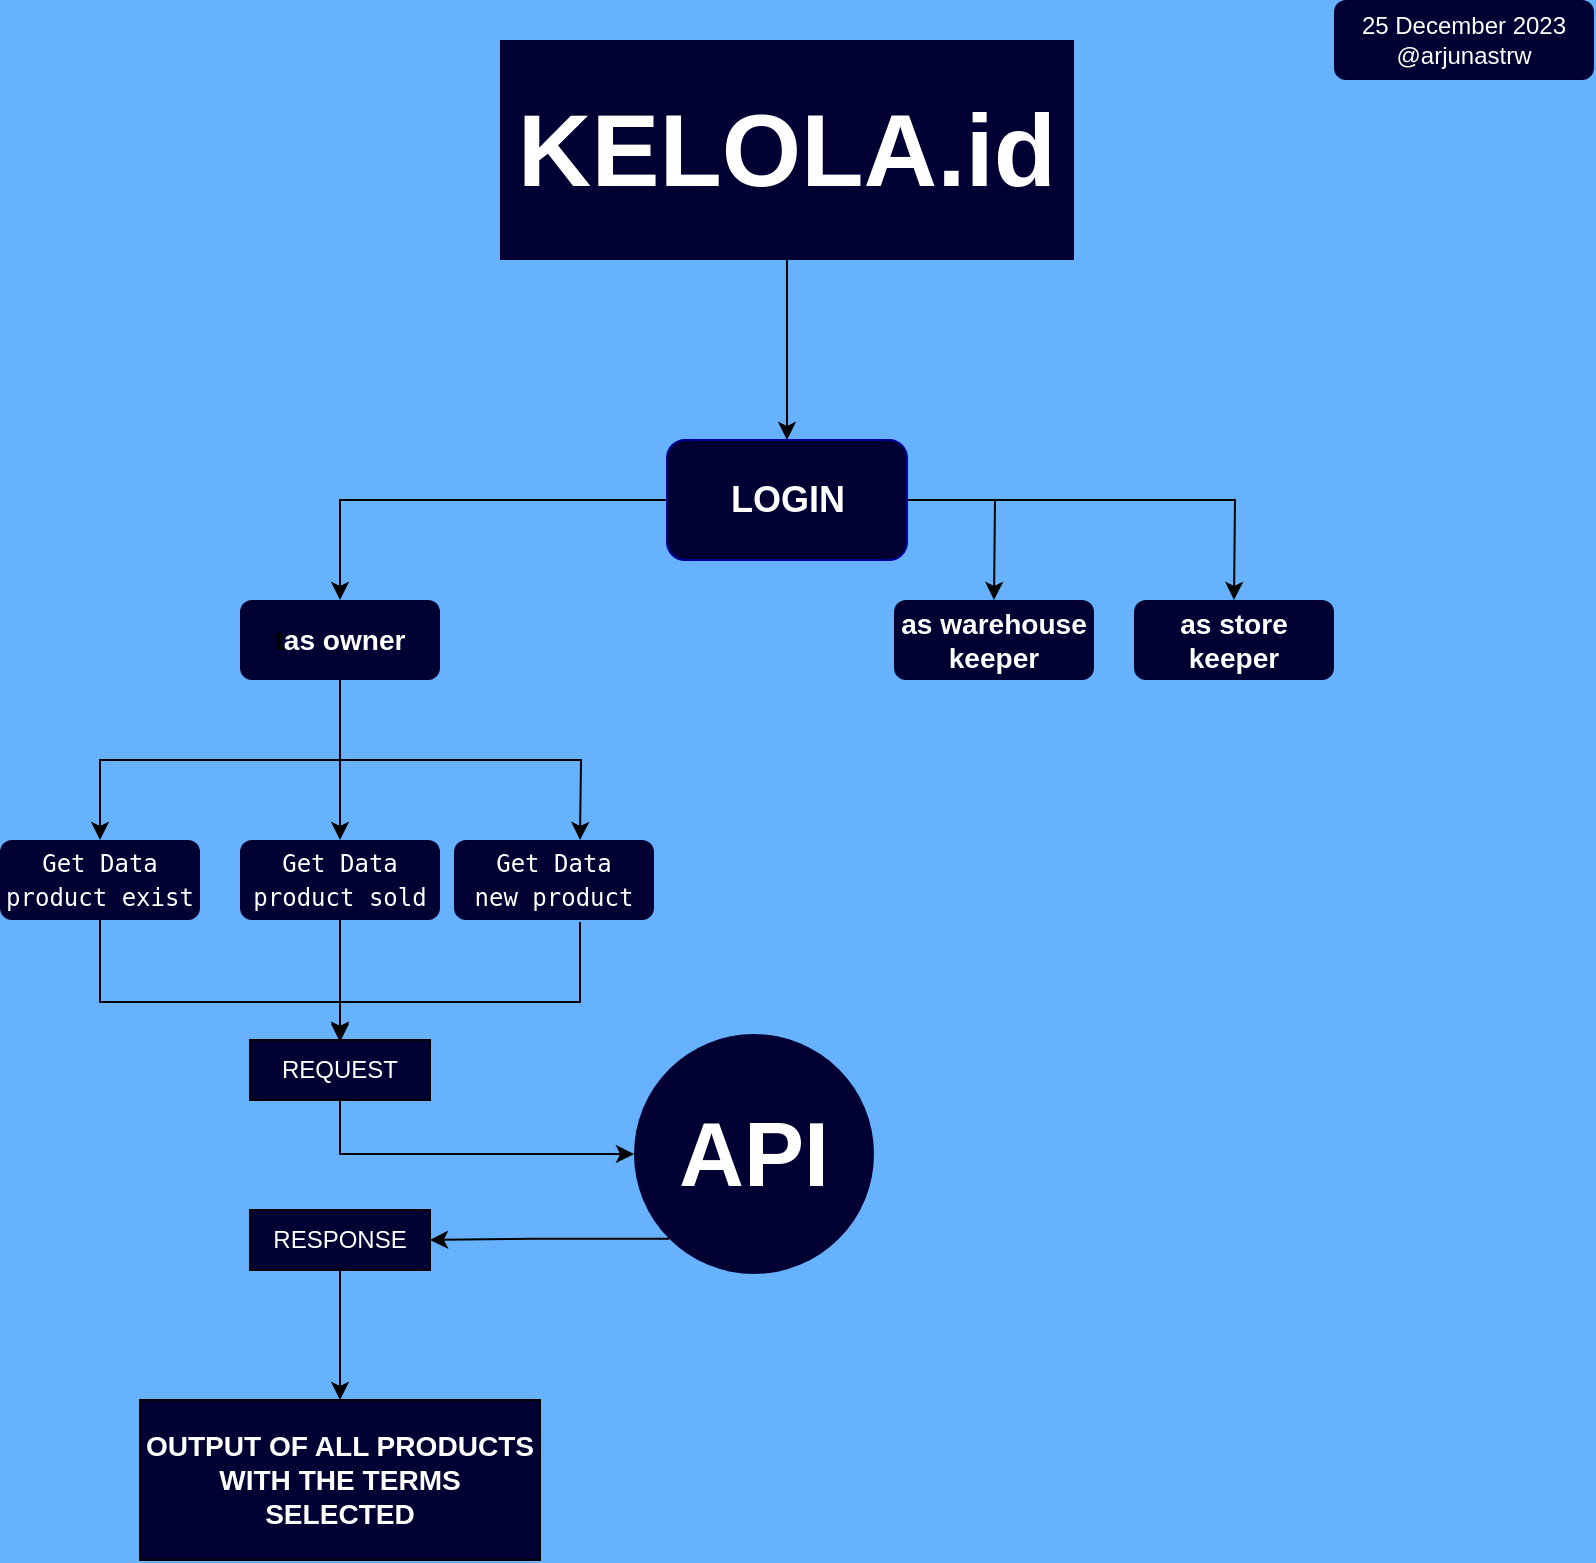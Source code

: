 <mxfile version="22.1.11" type="github">
  <diagram name="Page-1" id="40xObGimD8YpIX6pD9BG">
    <mxGraphModel dx="1588" dy="756" grid="1" gridSize="10" guides="1" tooltips="1" connect="1" arrows="1" fold="1" page="1" pageScale="1" pageWidth="827" pageHeight="1169" background="#66B2FF" math="0" shadow="0">
      <root>
        <mxCell id="0" />
        <mxCell id="1" parent="0" />
        <mxCell id="kmPnVxHn9LJS97Qf2xmE-2" style="edgeStyle=orthogonalEdgeStyle;rounded=0;orthogonalLoop=1;jettySize=auto;html=1;" edge="1" parent="1" source="kmPnVxHn9LJS97Qf2xmE-1">
          <mxGeometry relative="1" as="geometry">
            <mxPoint x="416.5" y="240" as="targetPoint" />
          </mxGeometry>
        </mxCell>
        <mxCell id="kmPnVxHn9LJS97Qf2xmE-1" value="&lt;h1&gt;&lt;b&gt;&lt;font style=&quot;font-size: 51px;&quot;&gt;KELOLA.id&lt;/font&gt;&lt;/b&gt;&lt;/h1&gt;" style="rounded=0;whiteSpace=wrap;html=1;fillColor=#000033;fontColor=#ffffff;strokeColor=none;" vertex="1" parent="1">
          <mxGeometry x="273" y="40" width="287" height="110" as="geometry" />
        </mxCell>
        <mxCell id="kmPnVxHn9LJS97Qf2xmE-4" style="edgeStyle=orthogonalEdgeStyle;rounded=0;orthogonalLoop=1;jettySize=auto;html=1;" edge="1" parent="1" source="kmPnVxHn9LJS97Qf2xmE-3">
          <mxGeometry relative="1" as="geometry">
            <mxPoint x="520" y="320" as="targetPoint" />
          </mxGeometry>
        </mxCell>
        <mxCell id="kmPnVxHn9LJS97Qf2xmE-5" style="edgeStyle=orthogonalEdgeStyle;rounded=0;orthogonalLoop=1;jettySize=auto;html=1;exitX=0;exitY=0.5;exitDx=0;exitDy=0;entryX=0.5;entryY=0;entryDx=0;entryDy=0;" edge="1" parent="1" source="kmPnVxHn9LJS97Qf2xmE-3" target="kmPnVxHn9LJS97Qf2xmE-13">
          <mxGeometry relative="1" as="geometry">
            <mxPoint x="320" y="320" as="targetPoint" />
          </mxGeometry>
        </mxCell>
        <mxCell id="kmPnVxHn9LJS97Qf2xmE-9" style="edgeStyle=orthogonalEdgeStyle;rounded=0;orthogonalLoop=1;jettySize=auto;html=1;" edge="1" parent="1" source="kmPnVxHn9LJS97Qf2xmE-3">
          <mxGeometry relative="1" as="geometry">
            <mxPoint x="640" y="320" as="targetPoint" />
          </mxGeometry>
        </mxCell>
        <mxCell id="kmPnVxHn9LJS97Qf2xmE-3" value="&lt;h2&gt;&lt;font color=&quot;#ffffff&quot;&gt;LOGIN&lt;/font&gt;&lt;/h2&gt;" style="rounded=1;whiteSpace=wrap;html=1;fillColor=#000033;strokeColor=#000099;" vertex="1" parent="1">
          <mxGeometry x="356.5" y="240" width="120" height="60" as="geometry" />
        </mxCell>
        <mxCell id="kmPnVxHn9LJS97Qf2xmE-23" style="edgeStyle=orthogonalEdgeStyle;rounded=0;orthogonalLoop=1;jettySize=auto;html=1;exitX=0.5;exitY=1;exitDx=0;exitDy=0;entryX=0.5;entryY=0;entryDx=0;entryDy=0;" edge="1" parent="1" source="kmPnVxHn9LJS97Qf2xmE-13" target="kmPnVxHn9LJS97Qf2xmE-25">
          <mxGeometry relative="1" as="geometry">
            <mxPoint x="333.276" y="440" as="targetPoint" />
          </mxGeometry>
        </mxCell>
        <mxCell id="kmPnVxHn9LJS97Qf2xmE-30" style="edgeStyle=orthogonalEdgeStyle;rounded=0;orthogonalLoop=1;jettySize=auto;html=1;entryX=0.5;entryY=0;entryDx=0;entryDy=0;" edge="1" parent="1" source="kmPnVxHn9LJS97Qf2xmE-13" target="kmPnVxHn9LJS97Qf2xmE-28">
          <mxGeometry relative="1" as="geometry" />
        </mxCell>
        <mxCell id="kmPnVxHn9LJS97Qf2xmE-33" style="edgeStyle=orthogonalEdgeStyle;rounded=0;orthogonalLoop=1;jettySize=auto;html=1;exitX=0.5;exitY=1;exitDx=0;exitDy=0;entryX=0.5;entryY=0;entryDx=0;entryDy=0;" edge="1" parent="1" source="kmPnVxHn9LJS97Qf2xmE-13">
          <mxGeometry relative="1" as="geometry">
            <mxPoint x="313" y="440" as="targetPoint" />
          </mxGeometry>
        </mxCell>
        <mxCell id="kmPnVxHn9LJS97Qf2xmE-13" value="&lt;h3&gt;t&lt;font color=&quot;#ffffff&quot;&gt;as owner&lt;/font&gt;&lt;/h3&gt;" style="rounded=1;whiteSpace=wrap;html=1;strokeColor=none;fillColor=#000033;" vertex="1" parent="1">
          <mxGeometry x="143" y="320" width="100" height="40" as="geometry" />
        </mxCell>
        <mxCell id="kmPnVxHn9LJS97Qf2xmE-14" value="&lt;h3&gt;as warehouse&lt;br&gt;keeper&lt;/h3&gt;" style="rounded=1;whiteSpace=wrap;html=1;strokeColor=none;fillColor=#000033;fontColor=#ffffff;" vertex="1" parent="1">
          <mxGeometry x="470" y="320" width="100" height="40" as="geometry" />
        </mxCell>
        <mxCell id="kmPnVxHn9LJS97Qf2xmE-15" value="&lt;h3&gt;as store&lt;br&gt;keeper&lt;/h3&gt;" style="rounded=1;whiteSpace=wrap;html=1;strokeColor=none;fillColor=#000033;fontColor=#ffffff;" vertex="1" parent="1">
          <mxGeometry x="590" y="320" width="100" height="40" as="geometry" />
        </mxCell>
        <mxCell id="kmPnVxHn9LJS97Qf2xmE-17" value="25 December 2023&lt;br&gt;@arjunastrw" style="rounded=1;whiteSpace=wrap;html=1;strokeColor=none;fillColor=#000033;fontColor=#ffffff;" vertex="1" parent="1">
          <mxGeometry x="690" y="20" width="130" height="40" as="geometry" />
        </mxCell>
        <mxCell id="kmPnVxHn9LJS97Qf2xmE-57" style="edgeStyle=orthogonalEdgeStyle;rounded=0;orthogonalLoop=1;jettySize=auto;html=1;exitX=0.5;exitY=1;exitDx=0;exitDy=0;" edge="1" parent="1" source="kmPnVxHn9LJS97Qf2xmE-25" target="kmPnVxHn9LJS97Qf2xmE-55">
          <mxGeometry relative="1" as="geometry">
            <Array as="points">
              <mxPoint x="73" y="521" />
              <mxPoint x="193" y="521" />
            </Array>
          </mxGeometry>
        </mxCell>
        <mxCell id="kmPnVxHn9LJS97Qf2xmE-25" value="&lt;pre style=&quot;line-height: 40%;&quot;&gt;&lt;font color=&quot;#ffffff&quot;&gt;Get Data&lt;/font&gt;&lt;/pre&gt;&lt;pre style=&quot;line-height: 40%;&quot;&gt;&lt;font color=&quot;#ffffff&quot;&gt;product exist&lt;/font&gt;&lt;/pre&gt;" style="rounded=1;whiteSpace=wrap;html=1;strokeColor=none;fillColor=#000033;" vertex="1" parent="1">
          <mxGeometry x="23" y="440" width="100" height="40" as="geometry" />
        </mxCell>
        <mxCell id="kmPnVxHn9LJS97Qf2xmE-62" style="edgeStyle=orthogonalEdgeStyle;rounded=0;orthogonalLoop=1;jettySize=auto;html=1;exitX=0.5;exitY=1;exitDx=0;exitDy=0;entryX=0.5;entryY=0;entryDx=0;entryDy=0;" edge="1" parent="1" source="kmPnVxHn9LJS97Qf2xmE-28" target="kmPnVxHn9LJS97Qf2xmE-55">
          <mxGeometry relative="1" as="geometry" />
        </mxCell>
        <mxCell id="kmPnVxHn9LJS97Qf2xmE-28" value="&lt;pre style=&quot;line-height: 40%;&quot;&gt;&lt;font color=&quot;#ffffff&quot;&gt;Get Data&lt;/font&gt;&lt;/pre&gt;&lt;pre style=&quot;line-height: 40%;&quot;&gt;&lt;font color=&quot;#ffffff&quot;&gt;product sold&lt;/font&gt;&lt;/pre&gt;" style="rounded=1;whiteSpace=wrap;html=1;strokeColor=none;fillColor=#000033;" vertex="1" parent="1">
          <mxGeometry x="143" y="440" width="100" height="40" as="geometry" />
        </mxCell>
        <mxCell id="kmPnVxHn9LJS97Qf2xmE-63" style="edgeStyle=orthogonalEdgeStyle;rounded=0;orthogonalLoop=1;jettySize=auto;html=1;exitX=0.5;exitY=1;exitDx=0;exitDy=0;entryX=0.5;entryY=0;entryDx=0;entryDy=0;" edge="1" parent="1">
          <mxGeometry relative="1" as="geometry">
            <mxPoint x="313" y="481" as="sourcePoint" />
            <mxPoint x="193" y="541" as="targetPoint" />
            <Array as="points">
              <mxPoint x="313" y="521" />
              <mxPoint x="193" y="521" />
            </Array>
          </mxGeometry>
        </mxCell>
        <mxCell id="kmPnVxHn9LJS97Qf2xmE-32" value="&lt;pre style=&quot;line-height: 40%;&quot;&gt;&lt;font color=&quot;#ffffff&quot;&gt;Get Data&lt;/font&gt;&lt;/pre&gt;&lt;pre style=&quot;line-height: 40%;&quot;&gt;&lt;font color=&quot;#ffffff&quot;&gt;new product&lt;/font&gt;&lt;br&gt;&lt;/pre&gt;" style="rounded=1;whiteSpace=wrap;html=1;strokeColor=none;fillColor=#000033;" vertex="1" parent="1">
          <mxGeometry x="250" y="440" width="100" height="40" as="geometry" />
        </mxCell>
        <mxCell id="kmPnVxHn9LJS97Qf2xmE-74" style="edgeStyle=orthogonalEdgeStyle;rounded=0;orthogonalLoop=1;jettySize=auto;html=1;exitX=0;exitY=1;exitDx=0;exitDy=0;entryX=1;entryY=0.5;entryDx=0;entryDy=0;" edge="1" parent="1" source="kmPnVxHn9LJS97Qf2xmE-35" target="kmPnVxHn9LJS97Qf2xmE-71">
          <mxGeometry relative="1" as="geometry" />
        </mxCell>
        <mxCell id="kmPnVxHn9LJS97Qf2xmE-35" value="&lt;h1&gt;&lt;font style=&quot;font-size: 45px;&quot; color=&quot;#ffffff&quot;&gt;API&lt;/font&gt;&lt;/h1&gt;" style="ellipse;whiteSpace=wrap;html=1;aspect=fixed;strokeColor=none;fillColor=#000033;" vertex="1" parent="1">
          <mxGeometry x="340" y="537" width="120" height="120" as="geometry" />
        </mxCell>
        <mxCell id="kmPnVxHn9LJS97Qf2xmE-68" style="edgeStyle=orthogonalEdgeStyle;rounded=0;orthogonalLoop=1;jettySize=auto;html=1;exitX=0.5;exitY=1;exitDx=0;exitDy=0;entryX=0;entryY=0.5;entryDx=0;entryDy=0;" edge="1" parent="1" source="kmPnVxHn9LJS97Qf2xmE-55" target="kmPnVxHn9LJS97Qf2xmE-35">
          <mxGeometry relative="1" as="geometry" />
        </mxCell>
        <mxCell id="kmPnVxHn9LJS97Qf2xmE-55" value="&lt;font color=&quot;#ffffff&quot;&gt;REQUEST&lt;/font&gt;" style="whiteSpace=wrap;html=1;fillColor=#000033;" vertex="1" parent="1">
          <mxGeometry x="148" y="540" width="90" height="30" as="geometry" />
        </mxCell>
        <mxCell id="kmPnVxHn9LJS97Qf2xmE-75" style="edgeStyle=orthogonalEdgeStyle;rounded=0;orthogonalLoop=1;jettySize=auto;html=1;exitX=0.5;exitY=1;exitDx=0;exitDy=0;entryX=0.5;entryY=0;entryDx=0;entryDy=0;" edge="1" parent="1" source="kmPnVxHn9LJS97Qf2xmE-71" target="kmPnVxHn9LJS97Qf2xmE-73">
          <mxGeometry relative="1" as="geometry" />
        </mxCell>
        <mxCell id="kmPnVxHn9LJS97Qf2xmE-71" value="&lt;font color=&quot;#ffffff&quot;&gt;RESPONSE&lt;/font&gt;" style="whiteSpace=wrap;html=1;fillColor=#000033;" vertex="1" parent="1">
          <mxGeometry x="148" y="625" width="90" height="30" as="geometry" />
        </mxCell>
        <mxCell id="kmPnVxHn9LJS97Qf2xmE-73" value="&lt;font color=&quot;#ffffff&quot;&gt;&lt;h3&gt;OUTPUT OF ALL PRODUCTS&lt;br&gt;WITH THE TERMS SELECTED&lt;/h3&gt;&lt;/font&gt;" style="whiteSpace=wrap;html=1;fillColor=#000033;" vertex="1" parent="1">
          <mxGeometry x="93" y="720" width="200" height="80" as="geometry" />
        </mxCell>
      </root>
    </mxGraphModel>
  </diagram>
</mxfile>
